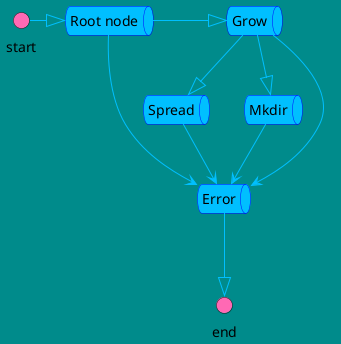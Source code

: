 @startuml

skinparam {
  backgroundColor DarkCyan

  InterfaceBackgroundColor HotPink
  ArrowColor DeepSkyBlue
  QueueBorderColor blue
  QueueBackgroundColor DeepSkyBlue
}

interface start
queue "Root node" as root
queue Grow as growing
queue Spread as spreading 
queue Mkdir as mkdiring
queue Error as err
interface end

start -|> root
root -|> growing
growing --|> spreading
growing --|> mkdiring

root --> err
growing --> err
spreading --> err
mkdiring --> err

err --|> end

@enduml
